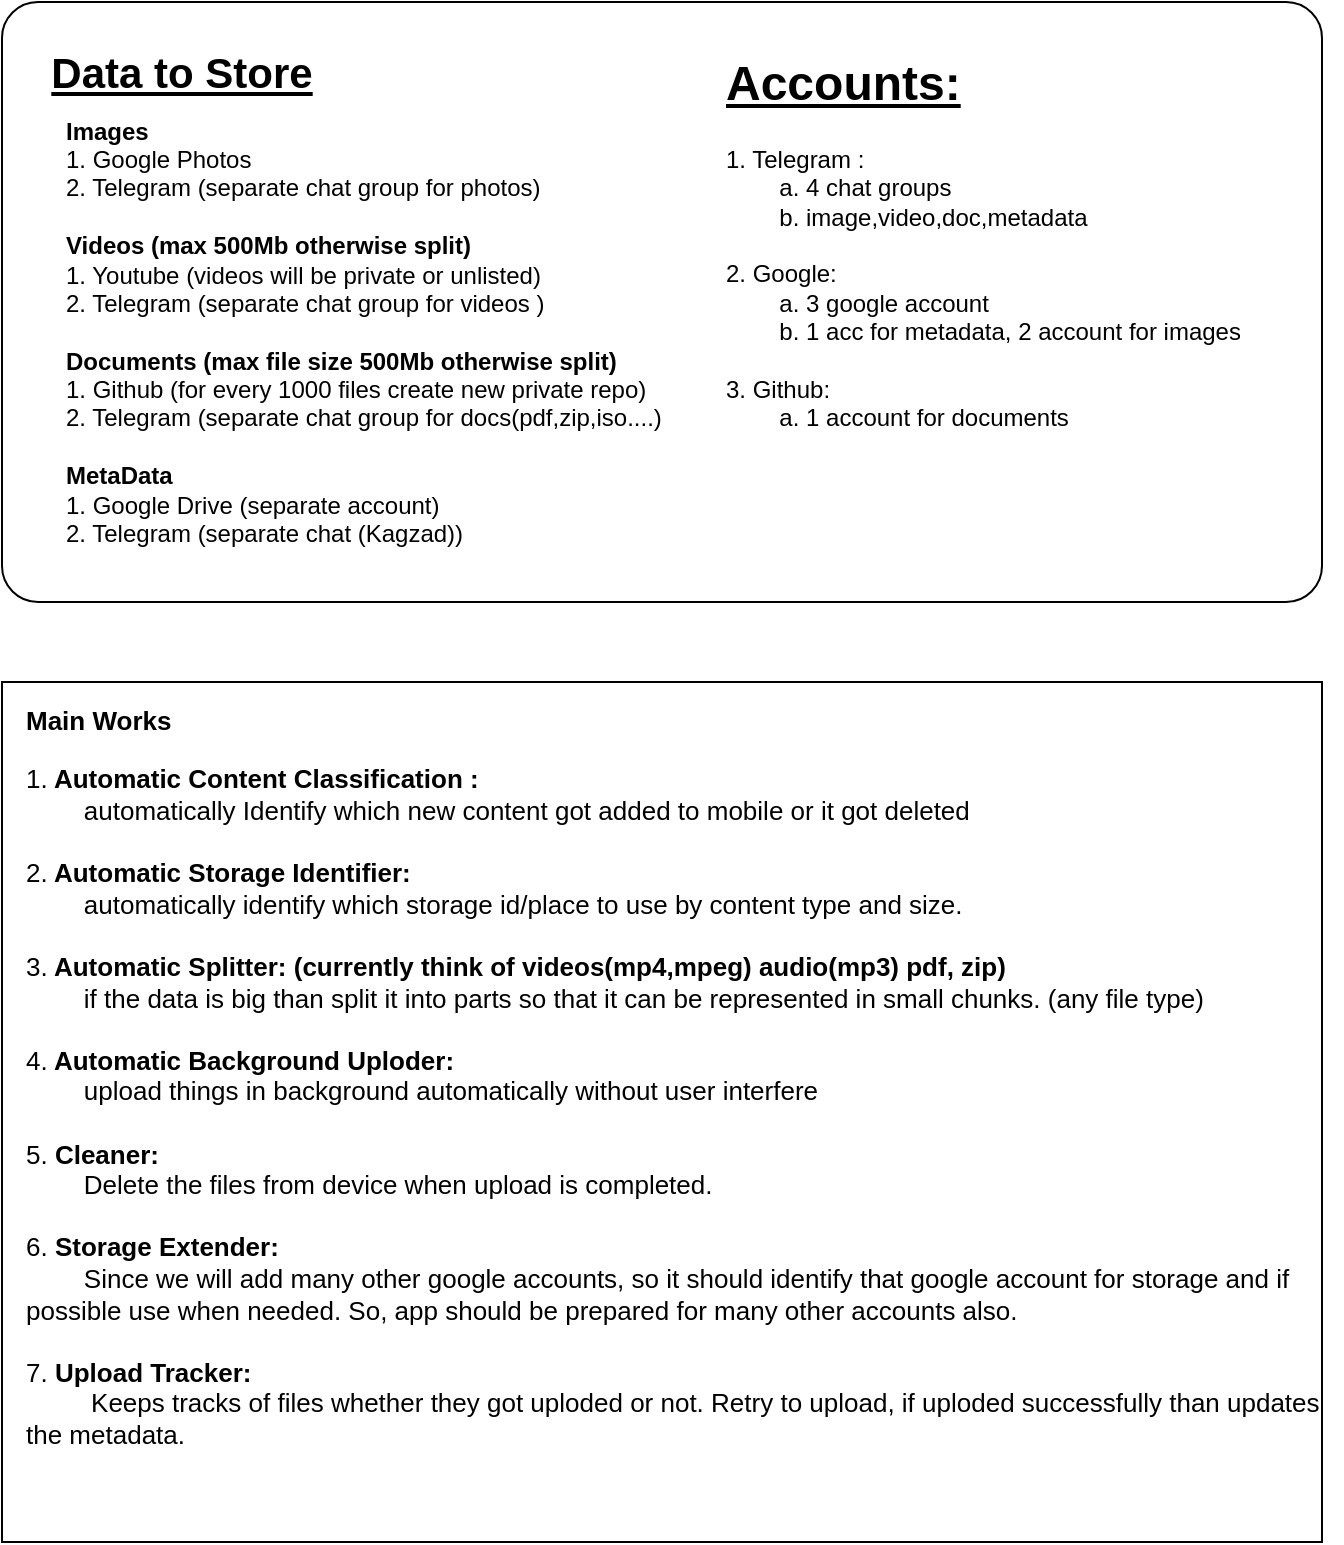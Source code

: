 <mxfile version="24.2.2" type="github">
  <diagram name="Page-1" id="Ffo-QKUGCU-dqROae06W">
    <mxGraphModel dx="1055" dy="563" grid="1" gridSize="10" guides="1" tooltips="1" connect="1" arrows="1" fold="1" page="1" pageScale="1" pageWidth="850" pageHeight="1100" math="0" shadow="0">
      <root>
        <mxCell id="0" />
        <mxCell id="1" parent="0" />
        <mxCell id="I-F8lEMv3Nrm02yu3H8B-10" value="" style="rounded=1;whiteSpace=wrap;html=1;arcSize=6;" vertex="1" parent="1">
          <mxGeometry x="20" y="20" width="660" height="300" as="geometry" />
        </mxCell>
        <mxCell id="I-F8lEMv3Nrm02yu3H8B-11" value="&lt;font style=&quot;font-size: 21px;&quot;&gt;&lt;b&gt;&lt;u&gt;Data to Store&lt;/u&gt;&lt;/b&gt;&lt;/font&gt;" style="text;html=1;align=center;verticalAlign=middle;whiteSpace=wrap;rounded=0;" vertex="1" parent="1">
          <mxGeometry x="40" y="40" width="140" height="30" as="geometry" />
        </mxCell>
        <mxCell id="I-F8lEMv3Nrm02yu3H8B-12" value="&lt;b&gt;Images&lt;/b&gt;&amp;nbsp;&lt;br&gt;&lt;div style=&quot;&quot;&gt;&lt;span style=&quot;background-color: initial;&quot;&gt;1. Google Photos&amp;nbsp;&lt;/span&gt;&lt;/div&gt;&lt;div style=&quot;&quot;&gt;&lt;span style=&quot;background-color: initial;&quot;&gt;2. Telegram (separate chat group for photos)&lt;br&gt;&lt;br&gt;&lt;b&gt;Videos (max 500Mb otherwise split)&lt;/b&gt;&lt;br&gt;1. Youtube (videos will be private or unlisted)&lt;/span&gt;&lt;/div&gt;&lt;div style=&quot;&quot;&gt;&lt;span style=&quot;background-color: initial;&quot;&gt;2. Telegram (separate chat group for videos )&lt;br&gt;&lt;br&gt;&lt;b&gt;Documents (max file size 500Mb otherwise split)&lt;/b&gt;&lt;br&gt;1. Github (for every 1000 files create new private repo)&lt;br&gt;2. Telegram (separate chat group for docs(pdf,zip,iso....)&lt;br&gt;&lt;br&gt;&lt;/span&gt;&lt;/div&gt;&lt;div style=&quot;&quot;&gt;&lt;span style=&quot;background-color: initial;&quot;&gt;&lt;b&gt;MetaData&lt;/b&gt;&lt;/span&gt;&lt;/div&gt;&lt;div style=&quot;&quot;&gt;&lt;span style=&quot;background-color: initial;&quot;&gt;1. Google Drive (separate account)&lt;/span&gt;&lt;/div&gt;&lt;div style=&quot;&quot;&gt;&lt;span style=&quot;background-color: initial;&quot;&gt;2. Telegram (separate chat (Kagzad))&lt;/span&gt;&lt;/div&gt;" style="text;html=1;align=left;verticalAlign=middle;whiteSpace=wrap;rounded=0;" vertex="1" parent="1">
          <mxGeometry x="50" y="170" width="360" height="30" as="geometry" />
        </mxCell>
        <mxCell id="I-F8lEMv3Nrm02yu3H8B-13" value="&lt;h1 style=&quot;margin-top: 0px;&quot;&gt;&lt;u&gt;Accounts:&lt;/u&gt;&lt;/h1&gt;&lt;div&gt;1. Telegram :&lt;/div&gt;&lt;div&gt;&lt;span style=&quot;white-space: pre;&quot;&gt;&#x9;&lt;/span&gt;a. 4 chat groups&amp;nbsp;&lt;br&gt;&lt;/div&gt;&lt;div&gt;&lt;span style=&quot;white-space: pre;&quot;&gt;&#x9;&lt;/span&gt;b. image,video,doc,metadata&lt;br&gt;&lt;/div&gt;&lt;div&gt;&lt;br&gt;&lt;/div&gt;&lt;div&gt;2. Google:&lt;/div&gt;&lt;div&gt;&lt;span style=&quot;white-space: pre;&quot;&gt;&#x9;&lt;/span&gt;a. 3 google account&lt;br&gt;&lt;/div&gt;&lt;div&gt;&lt;span style=&quot;white-space: pre;&quot;&gt;&#x9;&lt;/span&gt;b. 1 acc for metadata, 2 account for images&lt;br&gt;&lt;/div&gt;&lt;div&gt;&lt;br&gt;&lt;/div&gt;&lt;div&gt;3. Github:&lt;/div&gt;&lt;div&gt;&lt;span style=&quot;white-space: pre;&quot;&gt;&#x9;&lt;/span&gt;a. 1 account for documents&lt;br&gt;&lt;/div&gt;&lt;div&gt;&lt;br&gt;&lt;/div&gt;" style="text;html=1;whiteSpace=wrap;overflow=hidden;rounded=0;" vertex="1" parent="1">
          <mxGeometry x="380" y="40" width="310" height="250" as="geometry" />
        </mxCell>
        <mxCell id="I-F8lEMv3Nrm02yu3H8B-15" value="" style="rounded=1;whiteSpace=wrap;html=1;arcSize=0;" vertex="1" parent="1">
          <mxGeometry x="20" y="360" width="660" height="430" as="geometry" />
        </mxCell>
        <mxCell id="I-F8lEMv3Nrm02yu3H8B-14" value="&lt;h3&gt;&lt;font style=&quot;font-size: 13px;&quot;&gt;&lt;b&gt;Main Works&lt;/b&gt;&lt;/font&gt;&lt;/h3&gt;&lt;div style=&quot;font-size: 13px;&quot;&gt;&lt;font style=&quot;font-size: 13px;&quot;&gt;1.&lt;b&gt; Automatic Content Classification :&lt;/b&gt;&lt;/font&gt;&lt;/div&gt;&lt;div style=&quot;font-size: 13px;&quot;&gt;&lt;font style=&quot;font-size: 13px;&quot;&gt;&lt;span style=&quot;white-space: pre;&quot;&gt;&#x9;&lt;/span&gt;automatically Identify which new content got added to mobile or it got deleted&amp;nbsp;&lt;br&gt;&lt;/font&gt;&lt;/div&gt;&lt;div style=&quot;font-size: 13px;&quot;&gt;&lt;font style=&quot;font-size: 13px;&quot;&gt;&lt;br&gt;&lt;/font&gt;&lt;/div&gt;&lt;div style=&quot;font-size: 13px;&quot;&gt;&lt;font style=&quot;font-size: 13px;&quot;&gt;2.&lt;b&gt; Automatic Storage Identifier:&lt;/b&gt;&lt;/font&gt;&lt;/div&gt;&lt;div style=&quot;font-size: 13px;&quot;&gt;&lt;font style=&quot;font-size: 13px;&quot;&gt;&lt;span style=&quot;white-space: pre;&quot;&gt;&#x9;&lt;/span&gt;automatically identify which storage id/place to use by content type and size.&lt;br&gt;&lt;/font&gt;&lt;/div&gt;&lt;div style=&quot;font-size: 13px;&quot;&gt;&lt;font style=&quot;font-size: 13px;&quot;&gt;&lt;br&gt;&lt;/font&gt;&lt;/div&gt;&lt;div style=&quot;font-size: 13px;&quot;&gt;&lt;font style=&quot;font-size: 13px;&quot;&gt;3.&lt;b&gt; Automatic Splitter: (currently think of videos(mp4,mpeg) audio(mp3) pdf, zip)&lt;/b&gt;&lt;/font&gt;&lt;/div&gt;&lt;div style=&quot;font-size: 13px;&quot;&gt;&lt;font style=&quot;font-size: 13px;&quot;&gt;&lt;span style=&quot;white-space: pre;&quot;&gt;&#x9;&lt;/span&gt;if the data is big than split it into parts so that it can be represented in small chunks. (any file type)&lt;br&gt;&lt;/font&gt;&lt;/div&gt;&lt;div style=&quot;font-size: 13px;&quot;&gt;&lt;font style=&quot;font-size: 13px;&quot;&gt;&lt;br&gt;&lt;/font&gt;&lt;/div&gt;&lt;div style=&quot;font-size: 13px;&quot;&gt;&lt;font style=&quot;font-size: 13px;&quot;&gt;4.&lt;b&gt; Automatic Background Uploder:&lt;/b&gt;&lt;/font&gt;&lt;/div&gt;&lt;div style=&quot;font-size: 13px;&quot;&gt;&lt;font style=&quot;font-size: 13px;&quot;&gt;&lt;span style=&quot;white-space: pre;&quot;&gt;&#x9;&lt;/span&gt;upload things in background automatically without user interfere&lt;br&gt;&lt;/font&gt;&lt;/div&gt;&lt;div style=&quot;font-size: 13px;&quot;&gt;&lt;font style=&quot;font-size: 13px;&quot;&gt;&lt;br&gt;&lt;/font&gt;&lt;/div&gt;&lt;div style=&quot;font-size: 13px;&quot;&gt;&lt;font style=&quot;font-size: 13px;&quot;&gt;5.&lt;b&gt; Cleaner:&lt;/b&gt;&amp;nbsp;&lt;/font&gt;&lt;/div&gt;&lt;div style=&quot;font-size: 13px;&quot;&gt;&lt;font style=&quot;font-size: 13px;&quot;&gt;&lt;span style=&quot;white-space: pre;&quot;&gt;&#x9;&lt;/span&gt;Delete the files from device when upload is completed.&lt;/font&gt;&lt;/div&gt;&lt;div style=&quot;font-size: 13px;&quot;&gt;&lt;font style=&quot;font-size: 13px;&quot;&gt;&lt;br&gt;&lt;/font&gt;&lt;/div&gt;&lt;div style=&quot;font-size: 13px;&quot;&gt;&lt;font style=&quot;font-size: 13px;&quot;&gt;6.&lt;b&gt; Storage Extender:&lt;/b&gt;&lt;/font&gt;&lt;/div&gt;&lt;div style=&quot;font-size: 13px;&quot;&gt;&lt;font style=&quot;font-size: 13px;&quot;&gt;&lt;span style=&quot;white-space: pre;&quot;&gt;&#x9;&lt;/span&gt;Since we will add many other google accounts, so it should identify that google account for storage and if possible use when needed. So, app should be prepared for many other accounts also.&lt;/font&gt;&lt;br&gt;&lt;/div&gt;&lt;div style=&quot;font-size: 13px;&quot;&gt;&lt;font style=&quot;font-size: 13px;&quot;&gt;&lt;br&gt;&lt;/font&gt;&lt;/div&gt;&lt;div style=&quot;font-size: 13px;&quot;&gt;&lt;font style=&quot;font-size: 13px;&quot;&gt;7. &lt;b&gt;Upload Tracker:&lt;/b&gt;&lt;/font&gt;&lt;/div&gt;&lt;div style=&quot;font-size: 13px;&quot;&gt;&lt;font style=&quot;font-size: 13px;&quot;&gt;&lt;span style=&quot;font-weight: bold; white-space: pre;&quot;&gt;&#x9;&lt;/span&gt;&amp;nbsp;Keeps tracks of files whether they got uploded or not. Retry to upload, if uploded successfully than updates the metadata.&lt;br&gt;&lt;/font&gt;&lt;/div&gt;" style="text;html=1;align=left;verticalAlign=middle;whiteSpace=wrap;rounded=0;" vertex="1" parent="1">
          <mxGeometry x="30" y="535" width="650" height="30" as="geometry" />
        </mxCell>
      </root>
    </mxGraphModel>
  </diagram>
</mxfile>

